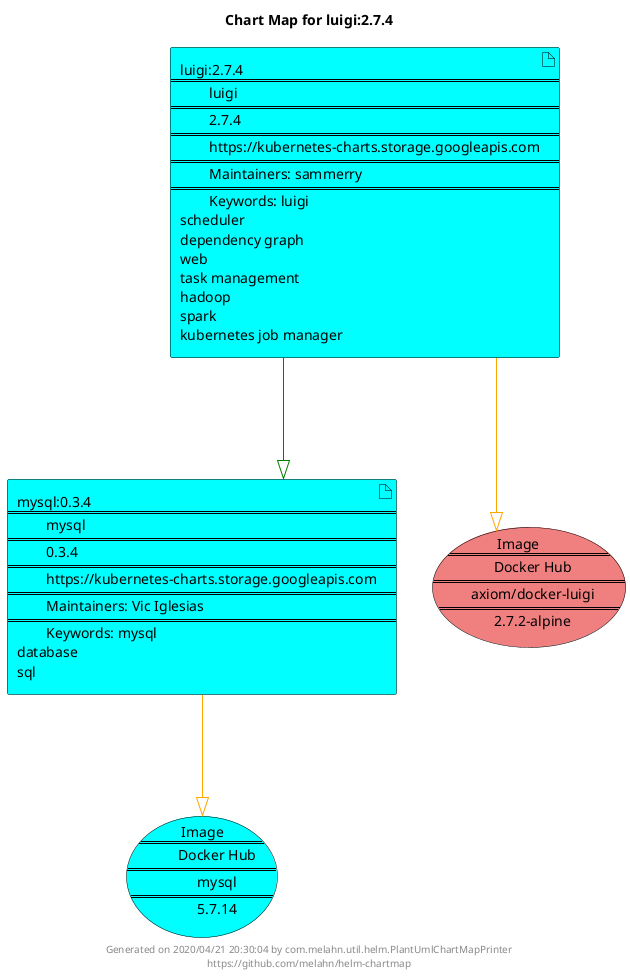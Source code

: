 @startuml
skinparam linetype ortho
skinparam backgroundColor white
skinparam usecaseBorderColor black
skinparam usecaseArrowColor LightSlateGray
skinparam artifactBorderColor black
skinparam artifactArrowColor LightSlateGray

title Chart Map for luigi:2.7.4

'There are 2 referenced Helm Charts
artifact "mysql:0.3.4\n====\n\tmysql\n====\n\t0.3.4\n====\n\thttps://kubernetes-charts.storage.googleapis.com\n====\n\tMaintainers: Vic Iglesias\n====\n\tKeywords: mysql\ndatabase\nsql" as mysql_0_3_4 #Aqua
artifact "luigi:2.7.4\n====\n\tluigi\n====\n\t2.7.4\n====\n\thttps://kubernetes-charts.storage.googleapis.com\n====\n\tMaintainers: sammerry\n====\n\tKeywords: luigi\nscheduler\ndependency graph\nweb\ntask management\nhadoop\nspark\nkubernetes job manager" as luigi_2_7_4 #Aqua

'There are 2 referenced Docker Images
usecase "Image\n====\n\tDocker Hub\n====\n\taxiom/docker-luigi\n====\n\t2.7.2-alpine" as axiom_docker_luigi_2_7_2_alpine #LightCoral
usecase "Image\n====\n\tDocker Hub\n====\n\tmysql\n====\n\t5.7.14" as mysql_5_7_14 #Aqua

'Chart Dependencies
luigi_2_7_4--[#green]-|>mysql_0_3_4
mysql_0_3_4--[#orange]-|>mysql_5_7_14
luigi_2_7_4--[#orange]-|>axiom_docker_luigi_2_7_2_alpine

center footer Generated on 2020/04/21 20:30:04 by com.melahn.util.helm.PlantUmlChartMapPrinter\nhttps://github.com/melahn/helm-chartmap
@enduml
